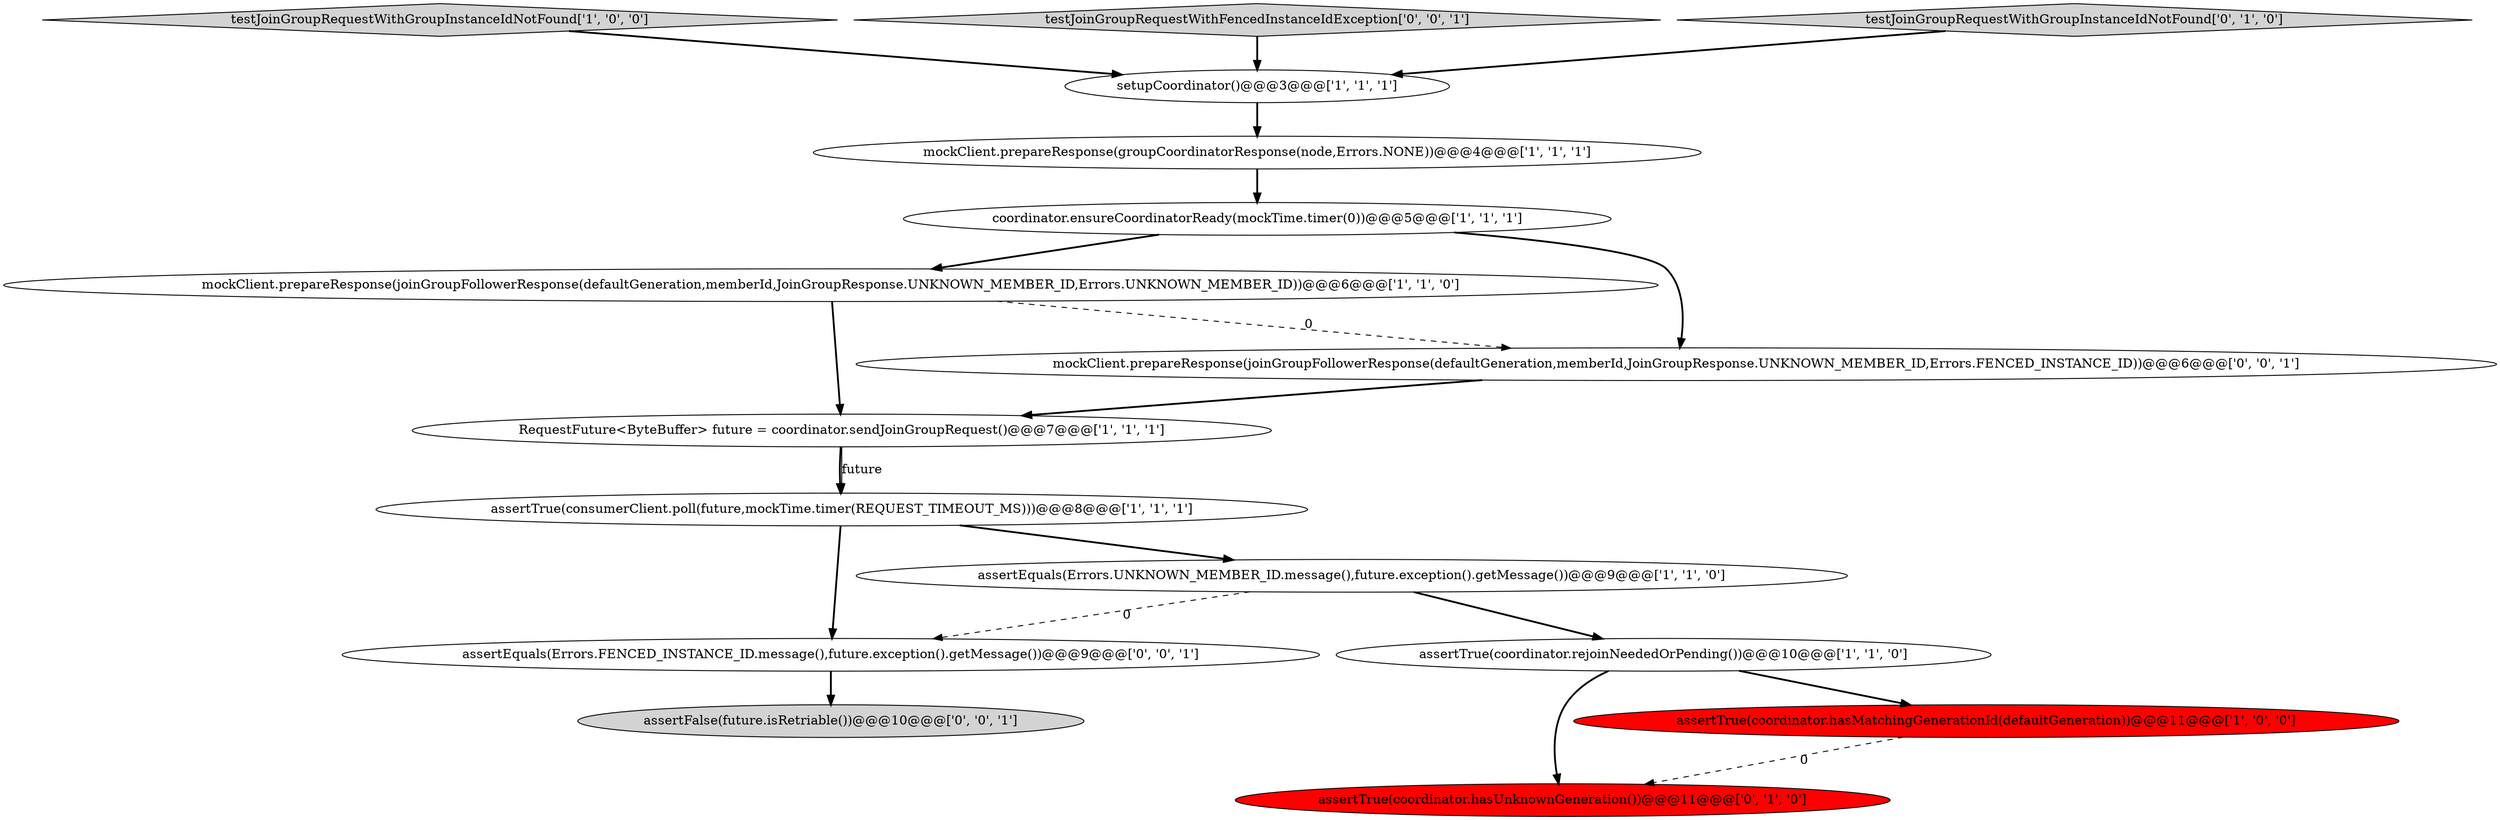 digraph {
7 [style = filled, label = "testJoinGroupRequestWithGroupInstanceIdNotFound['1', '0', '0']", fillcolor = lightgray, shape = diamond image = "AAA0AAABBB1BBB"];
13 [style = filled, label = "testJoinGroupRequestWithFencedInstanceIdException['0', '0', '1']", fillcolor = lightgray, shape = diamond image = "AAA0AAABBB3BBB"];
8 [style = filled, label = "coordinator.ensureCoordinatorReady(mockTime.timer(0))@@@5@@@['1', '1', '1']", fillcolor = white, shape = ellipse image = "AAA0AAABBB1BBB"];
15 [style = filled, label = "assertFalse(future.isRetriable())@@@10@@@['0', '0', '1']", fillcolor = lightgray, shape = ellipse image = "AAA0AAABBB3BBB"];
4 [style = filled, label = "mockClient.prepareResponse(groupCoordinatorResponse(node,Errors.NONE))@@@4@@@['1', '1', '1']", fillcolor = white, shape = ellipse image = "AAA0AAABBB1BBB"];
10 [style = filled, label = "assertTrue(coordinator.hasUnknownGeneration())@@@11@@@['0', '1', '0']", fillcolor = red, shape = ellipse image = "AAA1AAABBB2BBB"];
14 [style = filled, label = "assertEquals(Errors.FENCED_INSTANCE_ID.message(),future.exception().getMessage())@@@9@@@['0', '0', '1']", fillcolor = white, shape = ellipse image = "AAA0AAABBB3BBB"];
2 [style = filled, label = "RequestFuture<ByteBuffer> future = coordinator.sendJoinGroupRequest()@@@7@@@['1', '1', '1']", fillcolor = white, shape = ellipse image = "AAA0AAABBB1BBB"];
5 [style = filled, label = "mockClient.prepareResponse(joinGroupFollowerResponse(defaultGeneration,memberId,JoinGroupResponse.UNKNOWN_MEMBER_ID,Errors.UNKNOWN_MEMBER_ID))@@@6@@@['1', '1', '0']", fillcolor = white, shape = ellipse image = "AAA0AAABBB1BBB"];
11 [style = filled, label = "testJoinGroupRequestWithGroupInstanceIdNotFound['0', '1', '0']", fillcolor = lightgray, shape = diamond image = "AAA0AAABBB2BBB"];
1 [style = filled, label = "setupCoordinator()@@@3@@@['1', '1', '1']", fillcolor = white, shape = ellipse image = "AAA0AAABBB1BBB"];
9 [style = filled, label = "assertTrue(coordinator.rejoinNeededOrPending())@@@10@@@['1', '1', '0']", fillcolor = white, shape = ellipse image = "AAA0AAABBB1BBB"];
6 [style = filled, label = "assertTrue(coordinator.hasMatchingGenerationId(defaultGeneration))@@@11@@@['1', '0', '0']", fillcolor = red, shape = ellipse image = "AAA1AAABBB1BBB"];
3 [style = filled, label = "assertEquals(Errors.UNKNOWN_MEMBER_ID.message(),future.exception().getMessage())@@@9@@@['1', '1', '0']", fillcolor = white, shape = ellipse image = "AAA0AAABBB1BBB"];
0 [style = filled, label = "assertTrue(consumerClient.poll(future,mockTime.timer(REQUEST_TIMEOUT_MS)))@@@8@@@['1', '1', '1']", fillcolor = white, shape = ellipse image = "AAA0AAABBB1BBB"];
12 [style = filled, label = "mockClient.prepareResponse(joinGroupFollowerResponse(defaultGeneration,memberId,JoinGroupResponse.UNKNOWN_MEMBER_ID,Errors.FENCED_INSTANCE_ID))@@@6@@@['0', '0', '1']", fillcolor = white, shape = ellipse image = "AAA0AAABBB3BBB"];
0->3 [style = bold, label=""];
3->9 [style = bold, label=""];
4->8 [style = bold, label=""];
5->2 [style = bold, label=""];
1->4 [style = bold, label=""];
2->0 [style = bold, label=""];
12->2 [style = bold, label=""];
7->1 [style = bold, label=""];
0->14 [style = bold, label=""];
14->15 [style = bold, label=""];
9->10 [style = bold, label=""];
8->5 [style = bold, label=""];
5->12 [style = dashed, label="0"];
3->14 [style = dashed, label="0"];
11->1 [style = bold, label=""];
8->12 [style = bold, label=""];
13->1 [style = bold, label=""];
9->6 [style = bold, label=""];
6->10 [style = dashed, label="0"];
2->0 [style = solid, label="future"];
}
